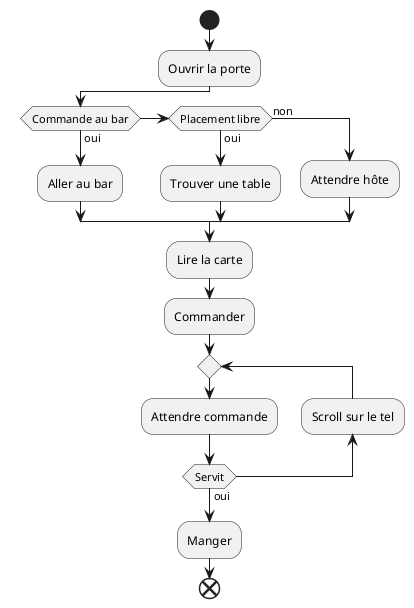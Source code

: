 @startuml activity
start

:Ouvrir la porte;

if (Commande au bar) then (oui)
    :Aller au bar;
elseif (Placement libre) then (oui)
    :Trouver une table;
else (non)
    :Attendre hôte;
endif

:Lire la carte;
:Commander;

repeat
    :Attendre commande;
backward:Scroll sur le tel;
repeat while (Servit) not (oui)

:Manger;

end
@enduml